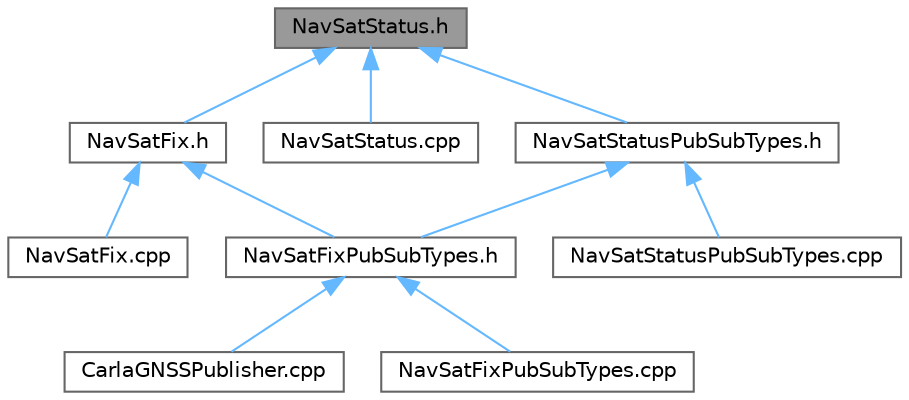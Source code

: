digraph "NavSatStatus.h"
{
 // INTERACTIVE_SVG=YES
 // LATEX_PDF_SIZE
  bgcolor="transparent";
  edge [fontname=Helvetica,fontsize=10,labelfontname=Helvetica,labelfontsize=10];
  node [fontname=Helvetica,fontsize=10,shape=box,height=0.2,width=0.4];
  Node1 [id="Node000001",label="NavSatStatus.h",height=0.2,width=0.4,color="gray40", fillcolor="grey60", style="filled", fontcolor="black",tooltip=" "];
  Node1 -> Node2 [id="edge1_Node000001_Node000002",dir="back",color="steelblue1",style="solid",tooltip=" "];
  Node2 [id="Node000002",label="NavSatFix.h",height=0.2,width=0.4,color="grey40", fillcolor="white", style="filled",URL="$dc/d04/NavSatFix_8h.html",tooltip=" "];
  Node2 -> Node3 [id="edge2_Node000002_Node000003",dir="back",color="steelblue1",style="solid",tooltip=" "];
  Node3 [id="Node000003",label="NavSatFix.cpp",height=0.2,width=0.4,color="grey40", fillcolor="white", style="filled",URL="$d6/de8/NavSatFix_8cpp.html",tooltip=" "];
  Node2 -> Node4 [id="edge3_Node000002_Node000004",dir="back",color="steelblue1",style="solid",tooltip=" "];
  Node4 [id="Node000004",label="NavSatFixPubSubTypes.h",height=0.2,width=0.4,color="grey40", fillcolor="white", style="filled",URL="$d4/d34/NavSatFixPubSubTypes_8h.html",tooltip=" "];
  Node4 -> Node5 [id="edge4_Node000004_Node000005",dir="back",color="steelblue1",style="solid",tooltip=" "];
  Node5 [id="Node000005",label="CarlaGNSSPublisher.cpp",height=0.2,width=0.4,color="grey40", fillcolor="white", style="filled",URL="$d6/d5f/CarlaGNSSPublisher_8cpp.html",tooltip=" "];
  Node4 -> Node6 [id="edge5_Node000004_Node000006",dir="back",color="steelblue1",style="solid",tooltip=" "];
  Node6 [id="Node000006",label="NavSatFixPubSubTypes.cpp",height=0.2,width=0.4,color="grey40", fillcolor="white", style="filled",URL="$d4/de5/NavSatFixPubSubTypes_8cpp.html",tooltip=" "];
  Node1 -> Node7 [id="edge6_Node000001_Node000007",dir="back",color="steelblue1",style="solid",tooltip=" "];
  Node7 [id="Node000007",label="NavSatStatus.cpp",height=0.2,width=0.4,color="grey40", fillcolor="white", style="filled",URL="$df/db8/NavSatStatus_8cpp.html",tooltip=" "];
  Node1 -> Node8 [id="edge7_Node000001_Node000008",dir="back",color="steelblue1",style="solid",tooltip=" "];
  Node8 [id="Node000008",label="NavSatStatusPubSubTypes.h",height=0.2,width=0.4,color="grey40", fillcolor="white", style="filled",URL="$d9/d1b/NavSatStatusPubSubTypes_8h.html",tooltip=" "];
  Node8 -> Node4 [id="edge8_Node000008_Node000004",dir="back",color="steelblue1",style="solid",tooltip=" "];
  Node8 -> Node9 [id="edge9_Node000008_Node000009",dir="back",color="steelblue1",style="solid",tooltip=" "];
  Node9 [id="Node000009",label="NavSatStatusPubSubTypes.cpp",height=0.2,width=0.4,color="grey40", fillcolor="white", style="filled",URL="$db/df8/NavSatStatusPubSubTypes_8cpp.html",tooltip=" "];
}
